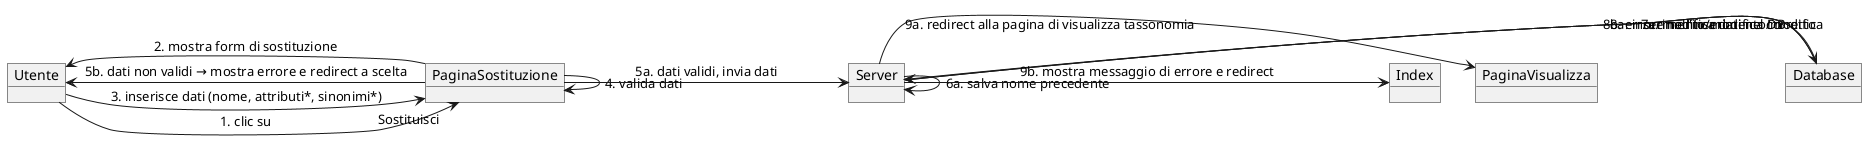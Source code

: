 @startuml Sostiuisci_elemento

object Utente
object PaginaSostituzione
object Server
object Database
object PaginaVisualizza
object Index

Utente -> PaginaSostituzione : 1. clic su "Sostituisci"
PaginaSostituzione -> Utente : 2. mostra form di sostituzione

Utente -> PaginaSostituzione : 3. inserisce dati (nome, attributi*, sinonimi*)
PaginaSostituzione -> PaginaSostituzione : 4. valida dati

PaginaSostituzione -> Server : 5a. dati validi, invia dati
Server -> Server : 6a. salva nome precedente
Server -> Database : 7a. modifica dati nel DB

Database -> Server : 8a. inserimento/modifica corretto
Server -> PaginaVisualizza : 9a. redirect alla pagina di visualizza tassonomia

Database -> Server : 8b. errore nell'inserimento/modifica
Server -> Index : 9b. mostra messaggio di errore e redirect

PaginaSostituzione -> Utente : 5b. dati non validi → mostra errore e redirect a scelta

@enduml
